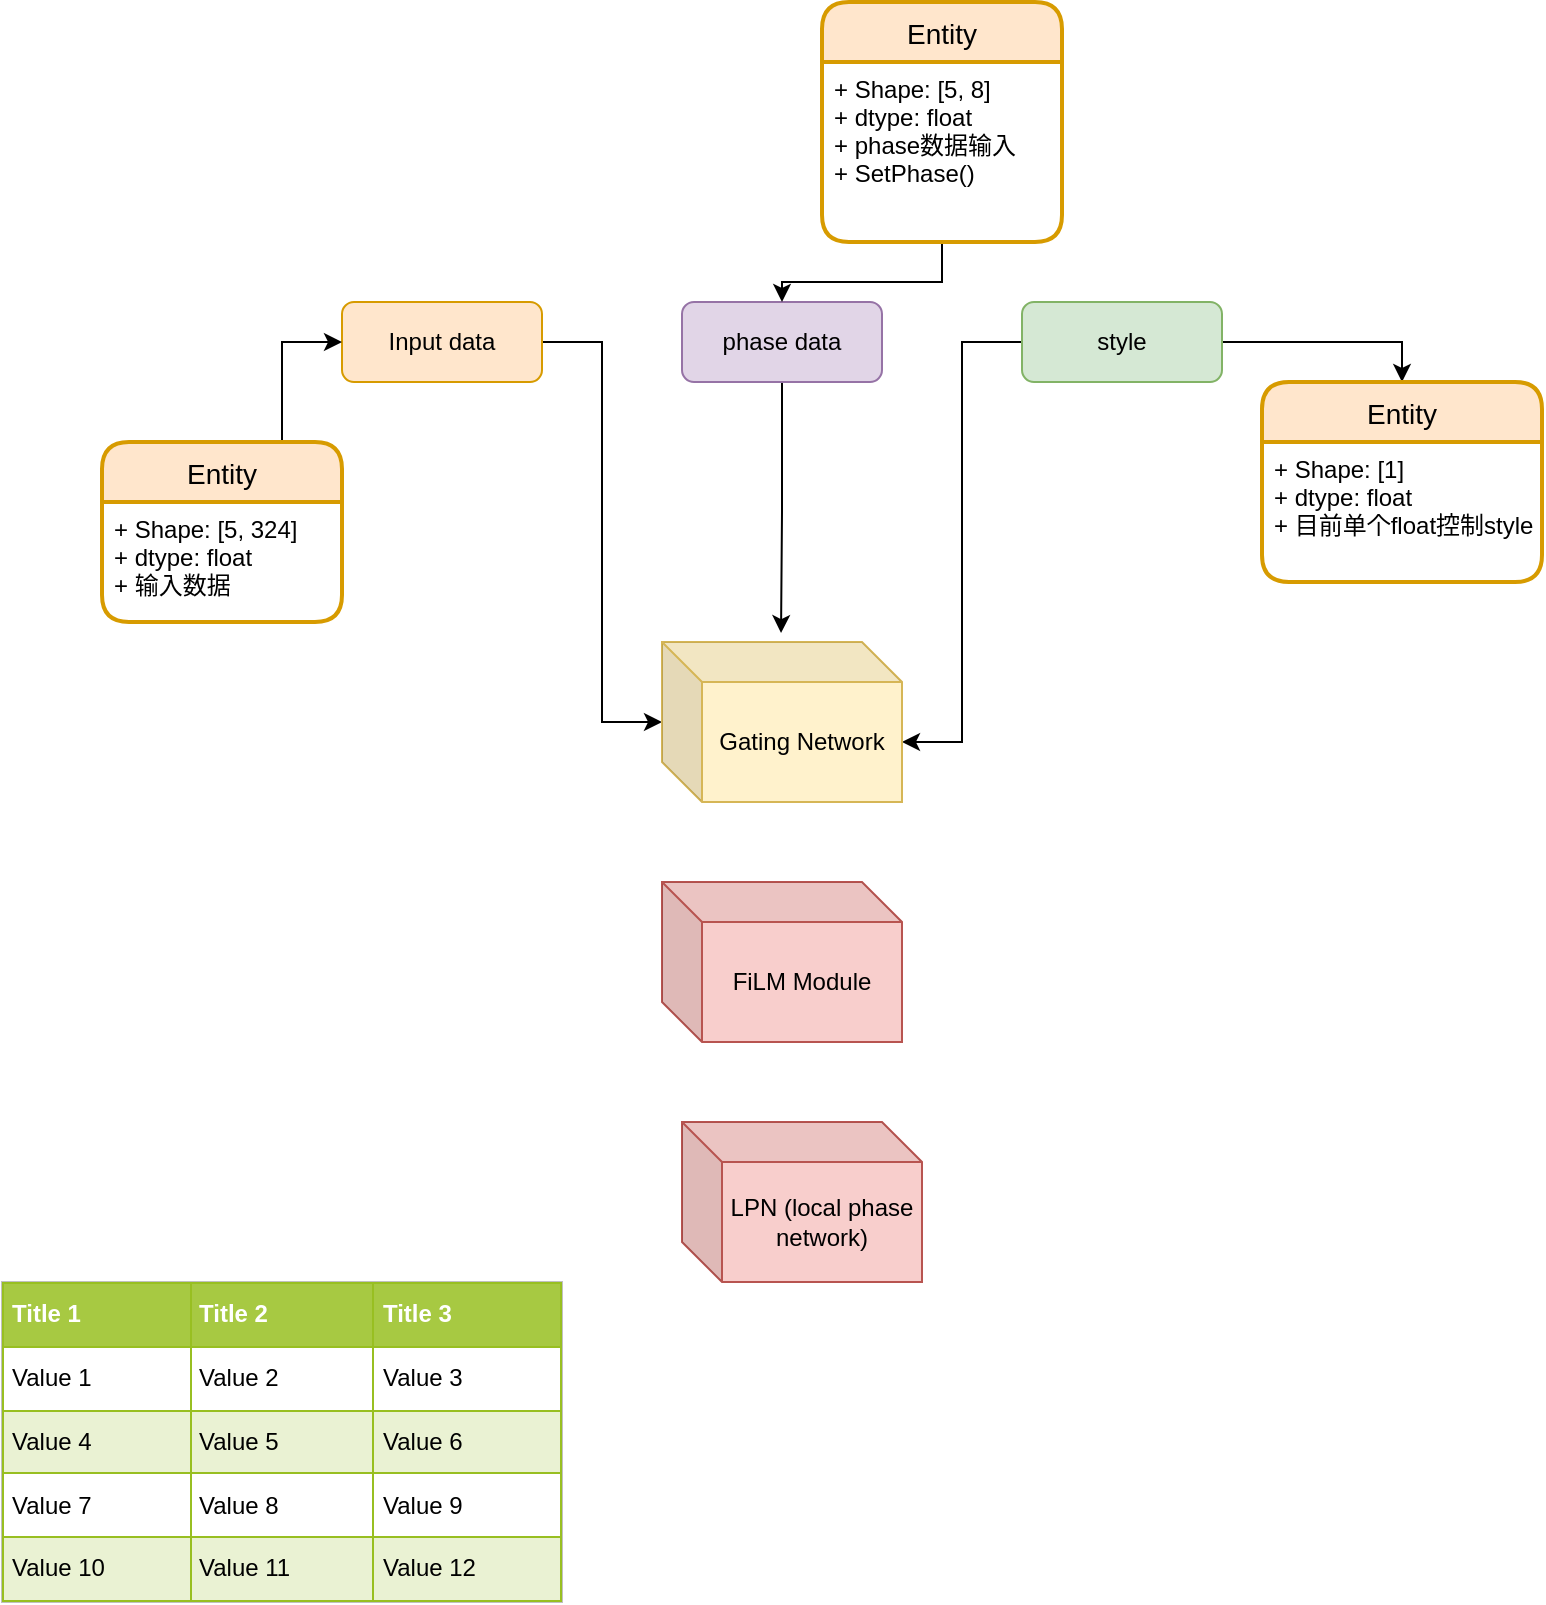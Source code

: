 <mxfile version="18.0.7" type="github">
  <diagram id="0N8eA_yL3qV1ItSrtyGo" name="Page-1">
    <mxGraphModel dx="1008" dy="919" grid="1" gridSize="10" guides="1" tooltips="1" connect="1" arrows="1" fold="1" page="1" pageScale="1" pageWidth="850" pageHeight="1100" math="0" shadow="0">
      <root>
        <mxCell id="0" />
        <mxCell id="1" parent="0" />
        <mxCell id="xkfi9JevkNU3P3AcEOtR-18" style="edgeStyle=orthogonalEdgeStyle;rounded=0;orthogonalLoop=1;jettySize=auto;html=1;entryX=0;entryY=0.5;entryDx=0;entryDy=0;entryPerimeter=0;" edge="1" parent="1" source="xkfi9JevkNU3P3AcEOtR-1" target="xkfi9JevkNU3P3AcEOtR-17">
          <mxGeometry relative="1" as="geometry" />
        </mxCell>
        <mxCell id="xkfi9JevkNU3P3AcEOtR-1" value="Input data" style="rounded=1;whiteSpace=wrap;html=1;fillColor=#ffe6cc;strokeColor=#d79b00;" vertex="1" parent="1">
          <mxGeometry x="220" y="280" width="100" height="40" as="geometry" />
        </mxCell>
        <mxCell id="xkfi9JevkNU3P3AcEOtR-15" style="edgeStyle=orthogonalEdgeStyle;rounded=0;orthogonalLoop=1;jettySize=auto;html=1;entryX=0.5;entryY=0;entryDx=0;entryDy=0;" edge="1" parent="1" source="xkfi9JevkNU3P3AcEOtR-2" target="xkfi9JevkNU3P3AcEOtR-13">
          <mxGeometry relative="1" as="geometry" />
        </mxCell>
        <mxCell id="xkfi9JevkNU3P3AcEOtR-20" style="edgeStyle=orthogonalEdgeStyle;rounded=0;orthogonalLoop=1;jettySize=auto;html=1;entryX=0;entryY=0;entryDx=120;entryDy=50;entryPerimeter=0;" edge="1" parent="1" source="xkfi9JevkNU3P3AcEOtR-2" target="xkfi9JevkNU3P3AcEOtR-17">
          <mxGeometry relative="1" as="geometry" />
        </mxCell>
        <mxCell id="xkfi9JevkNU3P3AcEOtR-2" value="style" style="rounded=1;whiteSpace=wrap;html=1;fillColor=#d5e8d4;strokeColor=#82b366;" vertex="1" parent="1">
          <mxGeometry x="560" y="280" width="100" height="40" as="geometry" />
        </mxCell>
        <mxCell id="xkfi9JevkNU3P3AcEOtR-19" style="edgeStyle=orthogonalEdgeStyle;rounded=0;orthogonalLoop=1;jettySize=auto;html=1;entryX=0.496;entryY=-0.056;entryDx=0;entryDy=0;entryPerimeter=0;" edge="1" parent="1" source="xkfi9JevkNU3P3AcEOtR-3" target="xkfi9JevkNU3P3AcEOtR-17">
          <mxGeometry relative="1" as="geometry" />
        </mxCell>
        <mxCell id="xkfi9JevkNU3P3AcEOtR-3" value="phase data" style="rounded=1;whiteSpace=wrap;html=1;fillColor=#e1d5e7;strokeColor=#9673a6;" vertex="1" parent="1">
          <mxGeometry x="390" y="280" width="100" height="40" as="geometry" />
        </mxCell>
        <mxCell id="xkfi9JevkNU3P3AcEOtR-6" value="&lt;table border=&quot;1&quot; width=&quot;100%&quot; height=&quot;100%&quot; cellpadding=&quot;4&quot; style=&quot;width:100%;height:100%;border-collapse:collapse;&quot;&gt;&lt;tr style=&quot;background-color:#A7C942;color:#ffffff;border:1px solid #98bf21;&quot;&gt;&lt;th align=&quot;left&quot;&gt;Title 1&lt;/th&gt;&lt;th align=&quot;left&quot;&gt;Title 2&lt;/th&gt;&lt;th align=&quot;left&quot;&gt;Title 3&lt;/th&gt;&lt;/tr&gt;&lt;tr style=&quot;border:1px solid #98bf21;&quot;&gt;&lt;td&gt;Value 1&lt;/td&gt;&lt;td&gt;Value 2&lt;/td&gt;&lt;td&gt;Value 3&lt;/td&gt;&lt;/tr&gt;&lt;tr style=&quot;background-color:#EAF2D3;border:1px solid #98bf21;&quot;&gt;&lt;td&gt;Value 4&lt;/td&gt;&lt;td&gt;Value 5&lt;/td&gt;&lt;td&gt;Value 6&lt;/td&gt;&lt;/tr&gt;&lt;tr style=&quot;border:1px solid #98bf21;&quot;&gt;&lt;td&gt;Value 7&lt;/td&gt;&lt;td&gt;Value 8&lt;/td&gt;&lt;td&gt;Value 9&lt;/td&gt;&lt;/tr&gt;&lt;tr style=&quot;background-color:#EAF2D3;border:1px solid #98bf21;&quot;&gt;&lt;td&gt;Value 10&lt;/td&gt;&lt;td&gt;Value 11&lt;/td&gt;&lt;td&gt;Value 12&lt;/td&gt;&lt;/tr&gt;&lt;/table&gt;" style="text;html=1;strokeColor=#c0c0c0;fillColor=#ffffff;overflow=fill;rounded=0;" vertex="1" parent="1">
          <mxGeometry x="50" y="770" width="280" height="160" as="geometry" />
        </mxCell>
        <mxCell id="xkfi9JevkNU3P3AcEOtR-9" style="edgeStyle=orthogonalEdgeStyle;rounded=0;orthogonalLoop=1;jettySize=auto;html=1;exitX=0.75;exitY=0;exitDx=0;exitDy=0;entryX=0;entryY=0.5;entryDx=0;entryDy=0;" edge="1" parent="1" source="xkfi9JevkNU3P3AcEOtR-7" target="xkfi9JevkNU3P3AcEOtR-1">
          <mxGeometry relative="1" as="geometry" />
        </mxCell>
        <mxCell id="xkfi9JevkNU3P3AcEOtR-7" value="Entity" style="swimlane;childLayout=stackLayout;horizontal=1;startSize=30;horizontalStack=0;rounded=1;fontSize=14;fontStyle=0;strokeWidth=2;resizeParent=0;resizeLast=1;shadow=0;dashed=0;align=center;fillColor=#ffe6cc;strokeColor=#d79b00;" vertex="1" parent="1">
          <mxGeometry x="100" y="350" width="120" height="90" as="geometry" />
        </mxCell>
        <mxCell id="xkfi9JevkNU3P3AcEOtR-8" value="+ Shape: [5, 324]&#xa;+ dtype: float&#xa;+ 输入数据&#xa;" style="align=left;strokeColor=none;fillColor=none;spacingLeft=4;fontSize=12;verticalAlign=top;resizable=0;rotatable=0;part=1;" vertex="1" parent="xkfi9JevkNU3P3AcEOtR-7">
          <mxGeometry y="30" width="120" height="60" as="geometry" />
        </mxCell>
        <mxCell id="xkfi9JevkNU3P3AcEOtR-12" style="edgeStyle=orthogonalEdgeStyle;rounded=0;orthogonalLoop=1;jettySize=auto;html=1;entryX=0.5;entryY=0;entryDx=0;entryDy=0;" edge="1" parent="1" source="xkfi9JevkNU3P3AcEOtR-10" target="xkfi9JevkNU3P3AcEOtR-3">
          <mxGeometry relative="1" as="geometry" />
        </mxCell>
        <mxCell id="xkfi9JevkNU3P3AcEOtR-10" value="Entity" style="swimlane;childLayout=stackLayout;horizontal=1;startSize=30;horizontalStack=0;rounded=1;fontSize=14;fontStyle=0;strokeWidth=2;resizeParent=0;resizeLast=1;shadow=0;dashed=0;align=center;fillColor=#ffe6cc;strokeColor=#d79b00;" vertex="1" parent="1">
          <mxGeometry x="460" y="130" width="120" height="120" as="geometry" />
        </mxCell>
        <mxCell id="xkfi9JevkNU3P3AcEOtR-11" value="+ Shape: [5, 8]&#xa;+ dtype: float&#xa;+ phase数据输入&#xa;+ SetPhase()&#xa;" style="align=left;strokeColor=none;fillColor=none;spacingLeft=4;fontSize=12;verticalAlign=top;resizable=0;rotatable=0;part=1;" vertex="1" parent="xkfi9JevkNU3P3AcEOtR-10">
          <mxGeometry y="30" width="120" height="90" as="geometry" />
        </mxCell>
        <mxCell id="xkfi9JevkNU3P3AcEOtR-13" value="Entity" style="swimlane;childLayout=stackLayout;horizontal=1;startSize=30;horizontalStack=0;rounded=1;fontSize=14;fontStyle=0;strokeWidth=2;resizeParent=0;resizeLast=1;shadow=0;dashed=0;align=center;fillColor=#ffe6cc;strokeColor=#d79b00;" vertex="1" parent="1">
          <mxGeometry x="680" y="320" width="140" height="100" as="geometry" />
        </mxCell>
        <mxCell id="xkfi9JevkNU3P3AcEOtR-14" value="+ Shape: [1]&#xa;+ dtype: float&#xa;+ 目前单个float控制style&#xa;" style="align=left;strokeColor=none;fillColor=none;spacingLeft=4;fontSize=12;verticalAlign=top;resizable=0;rotatable=0;part=1;" vertex="1" parent="xkfi9JevkNU3P3AcEOtR-13">
          <mxGeometry y="30" width="140" height="70" as="geometry" />
        </mxCell>
        <mxCell id="xkfi9JevkNU3P3AcEOtR-17" value="Gating Network" style="shape=cube;whiteSpace=wrap;html=1;boundedLbl=1;backgroundOutline=1;darkOpacity=0.05;darkOpacity2=0.1;fillColor=#fff2cc;strokeColor=#d6b656;" vertex="1" parent="1">
          <mxGeometry x="380" y="450" width="120" height="80" as="geometry" />
        </mxCell>
        <mxCell id="xkfi9JevkNU3P3AcEOtR-21" value="FiLM Module" style="shape=cube;whiteSpace=wrap;html=1;boundedLbl=1;backgroundOutline=1;darkOpacity=0.05;darkOpacity2=0.1;fillColor=#f8cecc;strokeColor=#b85450;" vertex="1" parent="1">
          <mxGeometry x="380" y="570" width="120" height="80" as="geometry" />
        </mxCell>
        <mxCell id="xkfi9JevkNU3P3AcEOtR-22" value="LPN (local phase network)" style="shape=cube;whiteSpace=wrap;html=1;boundedLbl=1;backgroundOutline=1;darkOpacity=0.05;darkOpacity2=0.1;fillColor=#f8cecc;strokeColor=#b85450;" vertex="1" parent="1">
          <mxGeometry x="390" y="690" width="120" height="80" as="geometry" />
        </mxCell>
      </root>
    </mxGraphModel>
  </diagram>
</mxfile>
